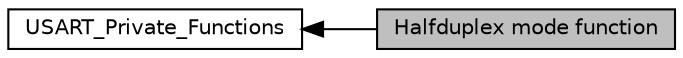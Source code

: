 digraph "Halfduplex mode function"
{
  edge [fontname="Helvetica",fontsize="10",labelfontname="Helvetica",labelfontsize="10"];
  node [fontname="Helvetica",fontsize="10",shape=record];
  rankdir=LR;
  Node0 [label="Halfduplex mode function",height=0.2,width=0.4,color="black", fillcolor="grey75", style="filled", fontcolor="black"];
  Node1 [label="USART_Private_Functions",height=0.2,width=0.4,color="black", fillcolor="white", style="filled",URL="$group___u_s_a_r_t___private___functions.html"];
  Node1->Node0 [shape=plaintext, dir="back", style="solid"];
}
